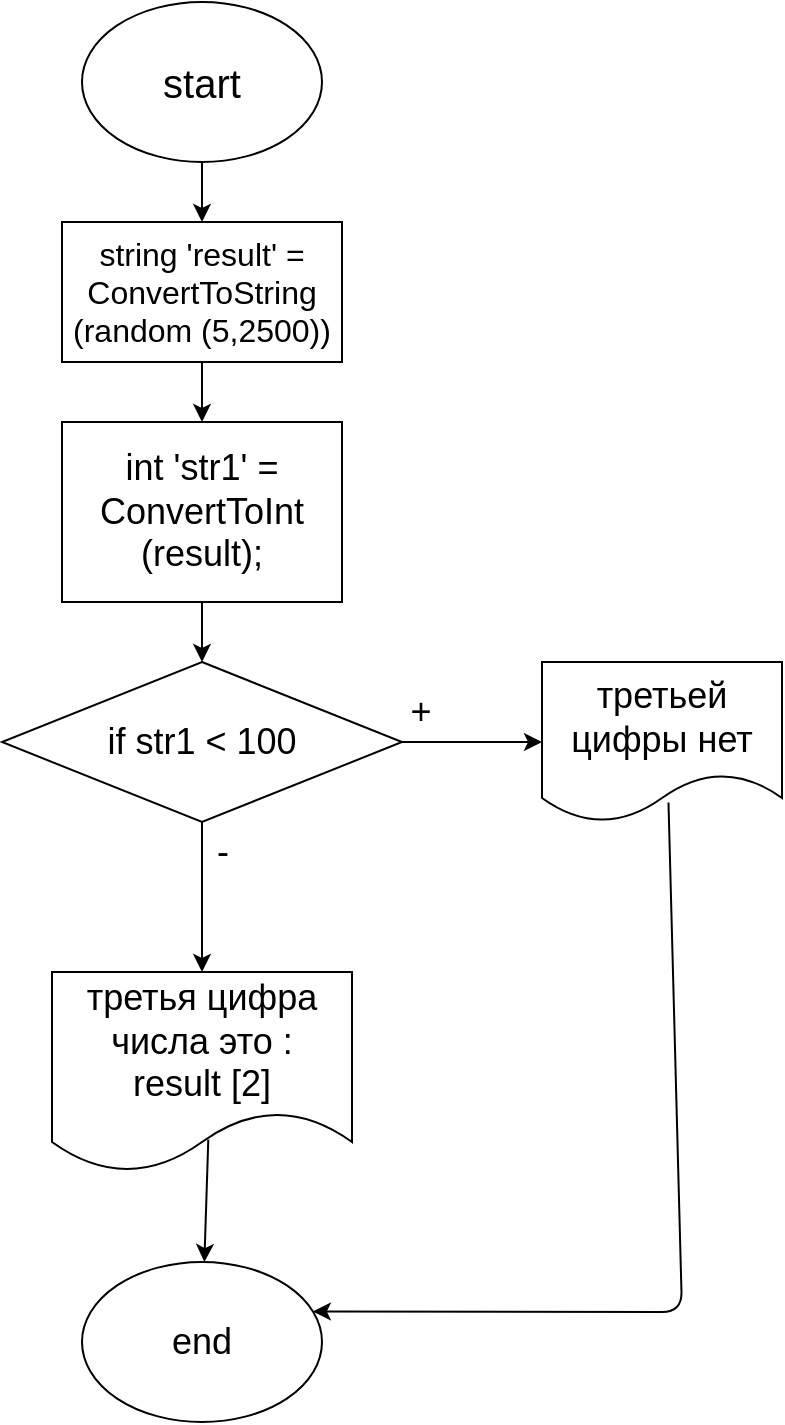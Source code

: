 <mxfile>
    <diagram id="Or0WrL46XGRwwDwPvSXv" name="Page-1">
        <mxGraphModel dx="581" dy="442" grid="1" gridSize="10" guides="1" tooltips="1" connect="1" arrows="1" fold="1" page="1" pageScale="1" pageWidth="827" pageHeight="1169" math="0" shadow="0">
            <root>
                <mxCell id="0"/>
                <mxCell id="1" parent="0"/>
                <mxCell id="4" value="" style="edgeStyle=none;html=1;fontSize=20;" edge="1" parent="1" source="2" target="3">
                    <mxGeometry relative="1" as="geometry"/>
                </mxCell>
                <mxCell id="2" value="start" style="ellipse;whiteSpace=wrap;html=1;fontSize=20;" vertex="1" parent="1">
                    <mxGeometry x="230" width="120" height="80" as="geometry"/>
                </mxCell>
                <mxCell id="6" style="edgeStyle=none;html=1;exitX=0.5;exitY=1;exitDx=0;exitDy=0;entryX=0.5;entryY=0;entryDx=0;entryDy=0;fontSize=16;" edge="1" parent="1" source="3" target="5">
                    <mxGeometry relative="1" as="geometry"/>
                </mxCell>
                <mxCell id="3" value="string 'result' = ConvertToString (random (5,2500))" style="whiteSpace=wrap;html=1;fontSize=16;" vertex="1" parent="1">
                    <mxGeometry x="220" y="110" width="140" height="70" as="geometry"/>
                </mxCell>
                <mxCell id="7" style="edgeStyle=none;html=1;exitX=0.5;exitY=1;exitDx=0;exitDy=0;fontSize=18;entryX=0.5;entryY=0;entryDx=0;entryDy=0;" edge="1" parent="1" source="5" target="8">
                    <mxGeometry relative="1" as="geometry">
                        <mxPoint x="290" y="320" as="targetPoint"/>
                    </mxGeometry>
                </mxCell>
                <mxCell id="5" value="int 'str1' = ConvertToInt&lt;br style=&quot;font-size: 18px&quot;&gt;(result);" style="rounded=0;whiteSpace=wrap;html=1;fontSize=18;" vertex="1" parent="1">
                    <mxGeometry x="220" y="210" width="140" height="90" as="geometry"/>
                </mxCell>
                <mxCell id="10" value="" style="edgeStyle=none;html=1;fontSize=18;entryX=0.5;entryY=0;entryDx=0;entryDy=0;" edge="1" parent="1" source="8" target="14">
                    <mxGeometry relative="1" as="geometry">
                        <mxPoint x="290" y="440" as="targetPoint"/>
                    </mxGeometry>
                </mxCell>
                <mxCell id="12" style="edgeStyle=none;html=1;exitX=1;exitY=0.5;exitDx=0;exitDy=0;fontSize=18;" edge="1" parent="1" source="8" target="13">
                    <mxGeometry relative="1" as="geometry">
                        <mxPoint x="460" y="360" as="targetPoint"/>
                    </mxGeometry>
                </mxCell>
                <mxCell id="8" value="if str1 &amp;lt; 100" style="rhombus;whiteSpace=wrap;html=1;fontSize=18;" vertex="1" parent="1">
                    <mxGeometry x="190" y="330" width="200" height="80" as="geometry"/>
                </mxCell>
                <mxCell id="11" value="+" style="text;html=1;align=center;verticalAlign=middle;resizable=0;points=[];autosize=1;strokeColor=none;fillColor=none;fontSize=18;" vertex="1" parent="1">
                    <mxGeometry x="384" y="340" width="30" height="30" as="geometry"/>
                </mxCell>
                <mxCell id="13" value="третьей цифры нет" style="shape=document;whiteSpace=wrap;html=1;boundedLbl=1;fontSize=18;" vertex="1" parent="1">
                    <mxGeometry x="460" y="330" width="120" height="80" as="geometry"/>
                </mxCell>
                <mxCell id="14" value="третья цифра числа это :&lt;br&gt;result [2]" style="shape=document;whiteSpace=wrap;html=1;boundedLbl=1;fontSize=18;" vertex="1" parent="1">
                    <mxGeometry x="215" y="485" width="150" height="100" as="geometry"/>
                </mxCell>
                <mxCell id="16" value="" style="endArrow=classic;html=1;fontSize=18;exitX=0.527;exitY=0.878;exitDx=0;exitDy=0;exitPerimeter=0;entryX=0.962;entryY=0.309;entryDx=0;entryDy=0;entryPerimeter=0;" edge="1" parent="1" source="13" target="18">
                    <mxGeometry width="50" height="50" relative="1" as="geometry">
                        <mxPoint x="410" y="550" as="sourcePoint"/>
                        <mxPoint x="390" y="740" as="targetPoint"/>
                        <Array as="points">
                            <mxPoint x="530" y="655"/>
                        </Array>
                    </mxGeometry>
                </mxCell>
                <mxCell id="17" value="" style="endArrow=classic;html=1;fontSize=18;exitX=0.521;exitY=0.838;exitDx=0;exitDy=0;exitPerimeter=0;" edge="1" parent="1" source="14" target="18">
                    <mxGeometry width="50" height="50" relative="1" as="geometry">
                        <mxPoint x="543.24" y="400.24" as="sourcePoint"/>
                        <mxPoint x="293" y="720" as="targetPoint"/>
                    </mxGeometry>
                </mxCell>
                <mxCell id="18" value="end" style="ellipse;whiteSpace=wrap;html=1;fontSize=18;" vertex="1" parent="1">
                    <mxGeometry x="230" y="630" width="120" height="80" as="geometry"/>
                </mxCell>
                <mxCell id="19" value="-" style="text;html=1;align=center;verticalAlign=middle;resizable=0;points=[];autosize=1;strokeColor=none;fillColor=none;fontSize=18;" vertex="1" parent="1">
                    <mxGeometry x="290" y="410" width="20" height="30" as="geometry"/>
                </mxCell>
            </root>
        </mxGraphModel>
    </diagram>
</mxfile>